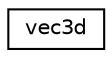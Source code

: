 digraph "Graphical Class Hierarchy"
{
  edge [fontname="Helvetica",fontsize="10",labelfontname="Helvetica",labelfontsize="10"];
  node [fontname="Helvetica",fontsize="10",shape=record];
  rankdir="LR";
  Node1 [label="vec3d",height=0.2,width=0.4,color="black", fillcolor="white", style="filled",URL="$classvec3d.html"];
}
